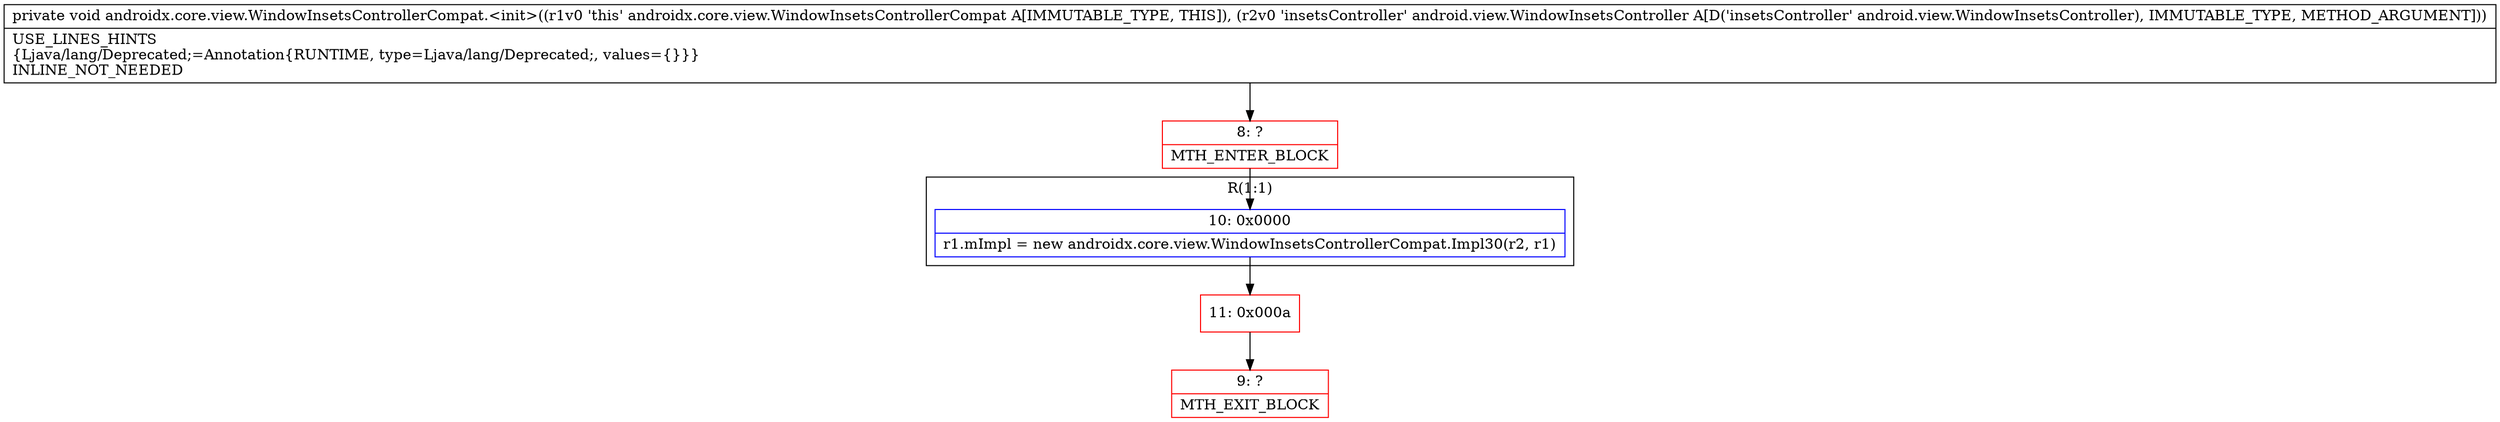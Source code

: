 digraph "CFG forandroidx.core.view.WindowInsetsControllerCompat.\<init\>(Landroid\/view\/WindowInsetsController;)V" {
subgraph cluster_Region_455107187 {
label = "R(1:1)";
node [shape=record,color=blue];
Node_10 [shape=record,label="{10\:\ 0x0000|r1.mImpl = new androidx.core.view.WindowInsetsControllerCompat.Impl30(r2, r1)\l}"];
}
Node_8 [shape=record,color=red,label="{8\:\ ?|MTH_ENTER_BLOCK\l}"];
Node_11 [shape=record,color=red,label="{11\:\ 0x000a}"];
Node_9 [shape=record,color=red,label="{9\:\ ?|MTH_EXIT_BLOCK\l}"];
MethodNode[shape=record,label="{private void androidx.core.view.WindowInsetsControllerCompat.\<init\>((r1v0 'this' androidx.core.view.WindowInsetsControllerCompat A[IMMUTABLE_TYPE, THIS]), (r2v0 'insetsController' android.view.WindowInsetsController A[D('insetsController' android.view.WindowInsetsController), IMMUTABLE_TYPE, METHOD_ARGUMENT]))  | USE_LINES_HINTS\l\{Ljava\/lang\/Deprecated;=Annotation\{RUNTIME, type=Ljava\/lang\/Deprecated;, values=\{\}\}\}\lINLINE_NOT_NEEDED\l}"];
MethodNode -> Node_8;Node_10 -> Node_11;
Node_8 -> Node_10;
Node_11 -> Node_9;
}

